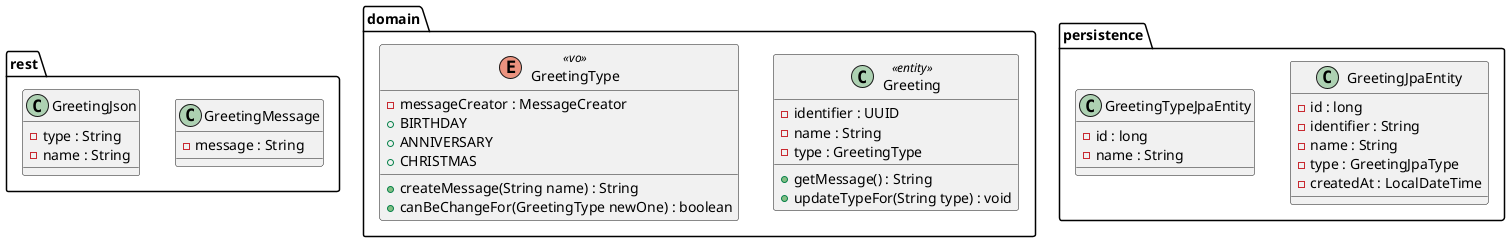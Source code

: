 @startuml
package rest {
    class GreetingMessage {
        - message : String
    }
    class GreetingJson {
        - type : String
        - name : String
    }
}

package domain {
    class Greeting <<entity>> {
        - identifier : UUID
        - name : String
        - type : GreetingType
        + getMessage() : String
        + updateTypeFor(String type) : void

    }
    enum GreetingType <<vo>> {
        - messageCreator : MessageCreator
        + BIRTHDAY
        + ANNIVERSARY
        + CHRISTMAS
        + createMessage(String name) : String
        + canBeChangeFor(GreetingType newOne) : boolean
    }
}

package persistence {
    class GreetingJpaEntity {
        - id : long
        - identifier : String
        - name : String
        - type : GreetingJpaType
        - createdAt : LocalDateTime
    }
    class GreetingTypeJpaEntity {
        - id : long
        - name : String
    }
}
@enduml
